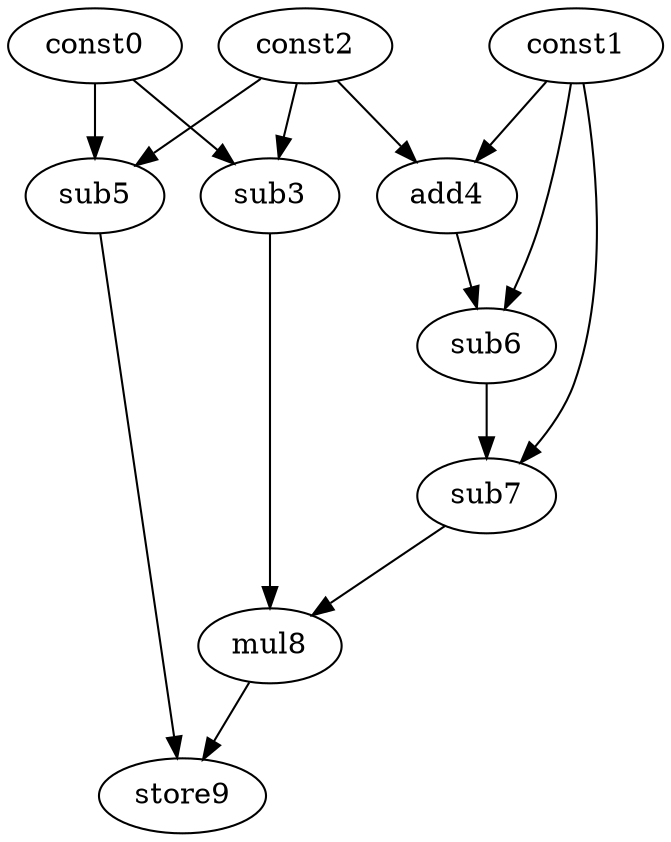 digraph G { 
const0[opcode=const]; 
const1[opcode=const]; 
const2[opcode=const]; 
sub3[opcode=sub]; 
add4[opcode=add]; 
sub5[opcode=sub]; 
sub6[opcode=sub]; 
sub7[opcode=sub]; 
mul8[opcode=mul]; 
store9[opcode=store]; 
const0->sub3[operand=0];
const2->sub3[operand=1];
const1->add4[operand=0];
const2->add4[operand=1];
const0->sub5[operand=0];
const2->sub5[operand=1];
const1->sub6[operand=0];
add4->sub6[operand=1];
const1->sub7[operand=0];
sub6->sub7[operand=1];
sub7->mul8[operand=0];
sub3->mul8[operand=1];
mul8->store9[operand=0];
sub5->store9[operand=1];
}

